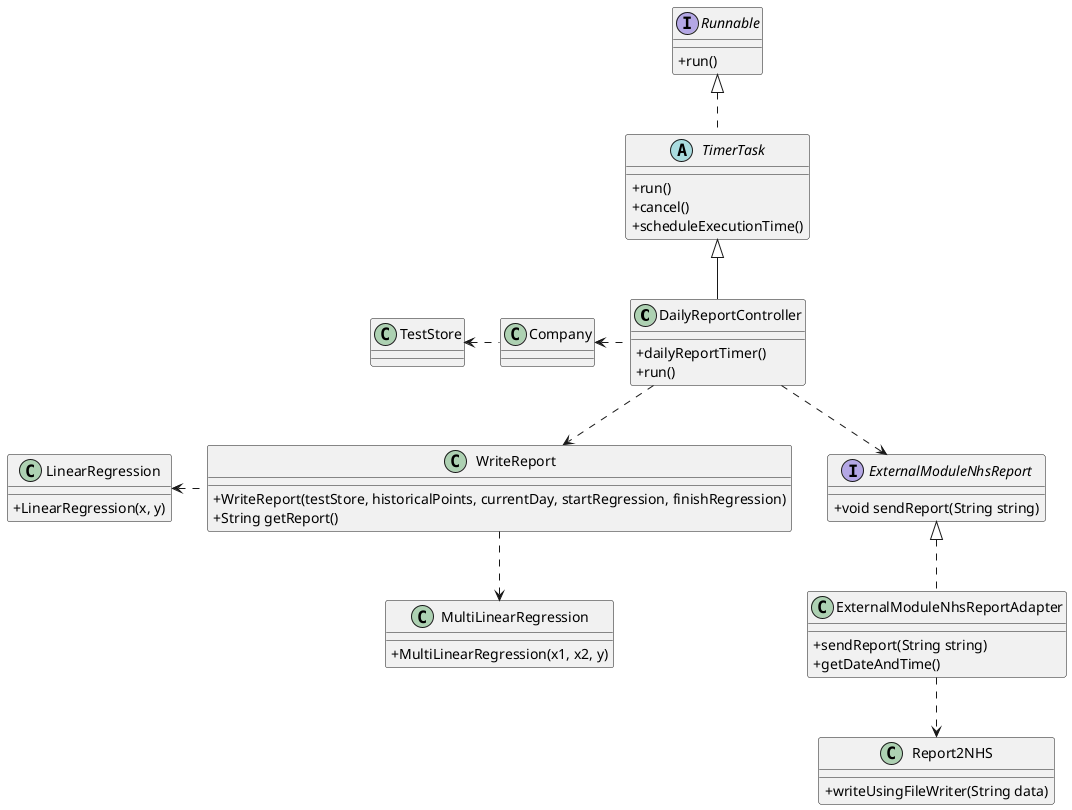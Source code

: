 @startuml

skinparam classAttributeIconSize 0

class DailyReportController {
+dailyReportTimer()
+run()
}

class Company {
}

interface Runnable {
+run()
}

abstract TimerTask {
+run()
+cancel()
+scheduleExecutionTime()
}

class LinearRegression {
+LinearRegression(x, y)
}

class MultiLinearRegression {
+MultiLinearRegression(x1, x2, y)
}

class TestStore {
}

class WriteReport {
+WriteReport(testStore, historicalPoints, currentDay, startRegression, finishRegression)
+String getReport()
}

interface ExternalModuleNhsReport {
+void sendReport(String string)
}

class ExternalModuleNhsReportAdapter {
+sendReport(String string)
+getDateAndTime()
}

class Report2NHS {
+writeUsingFileWriter(String data)
}

DailyReportController ..> ExternalModuleNhsReport
Runnable <|.. TimerTask
TimerTask <|-- DailyReportController
DailyReportController ..> WriteReport
Company <. DailyReportController
TestStore <. Company
ExternalModuleNhsReport <|.. ExternalModuleNhsReportAdapter
ExternalModuleNhsReportAdapter ..> Report2NHS
LinearRegression <. WriteReport
WriteReport ..> MultiLinearRegression

@enduml